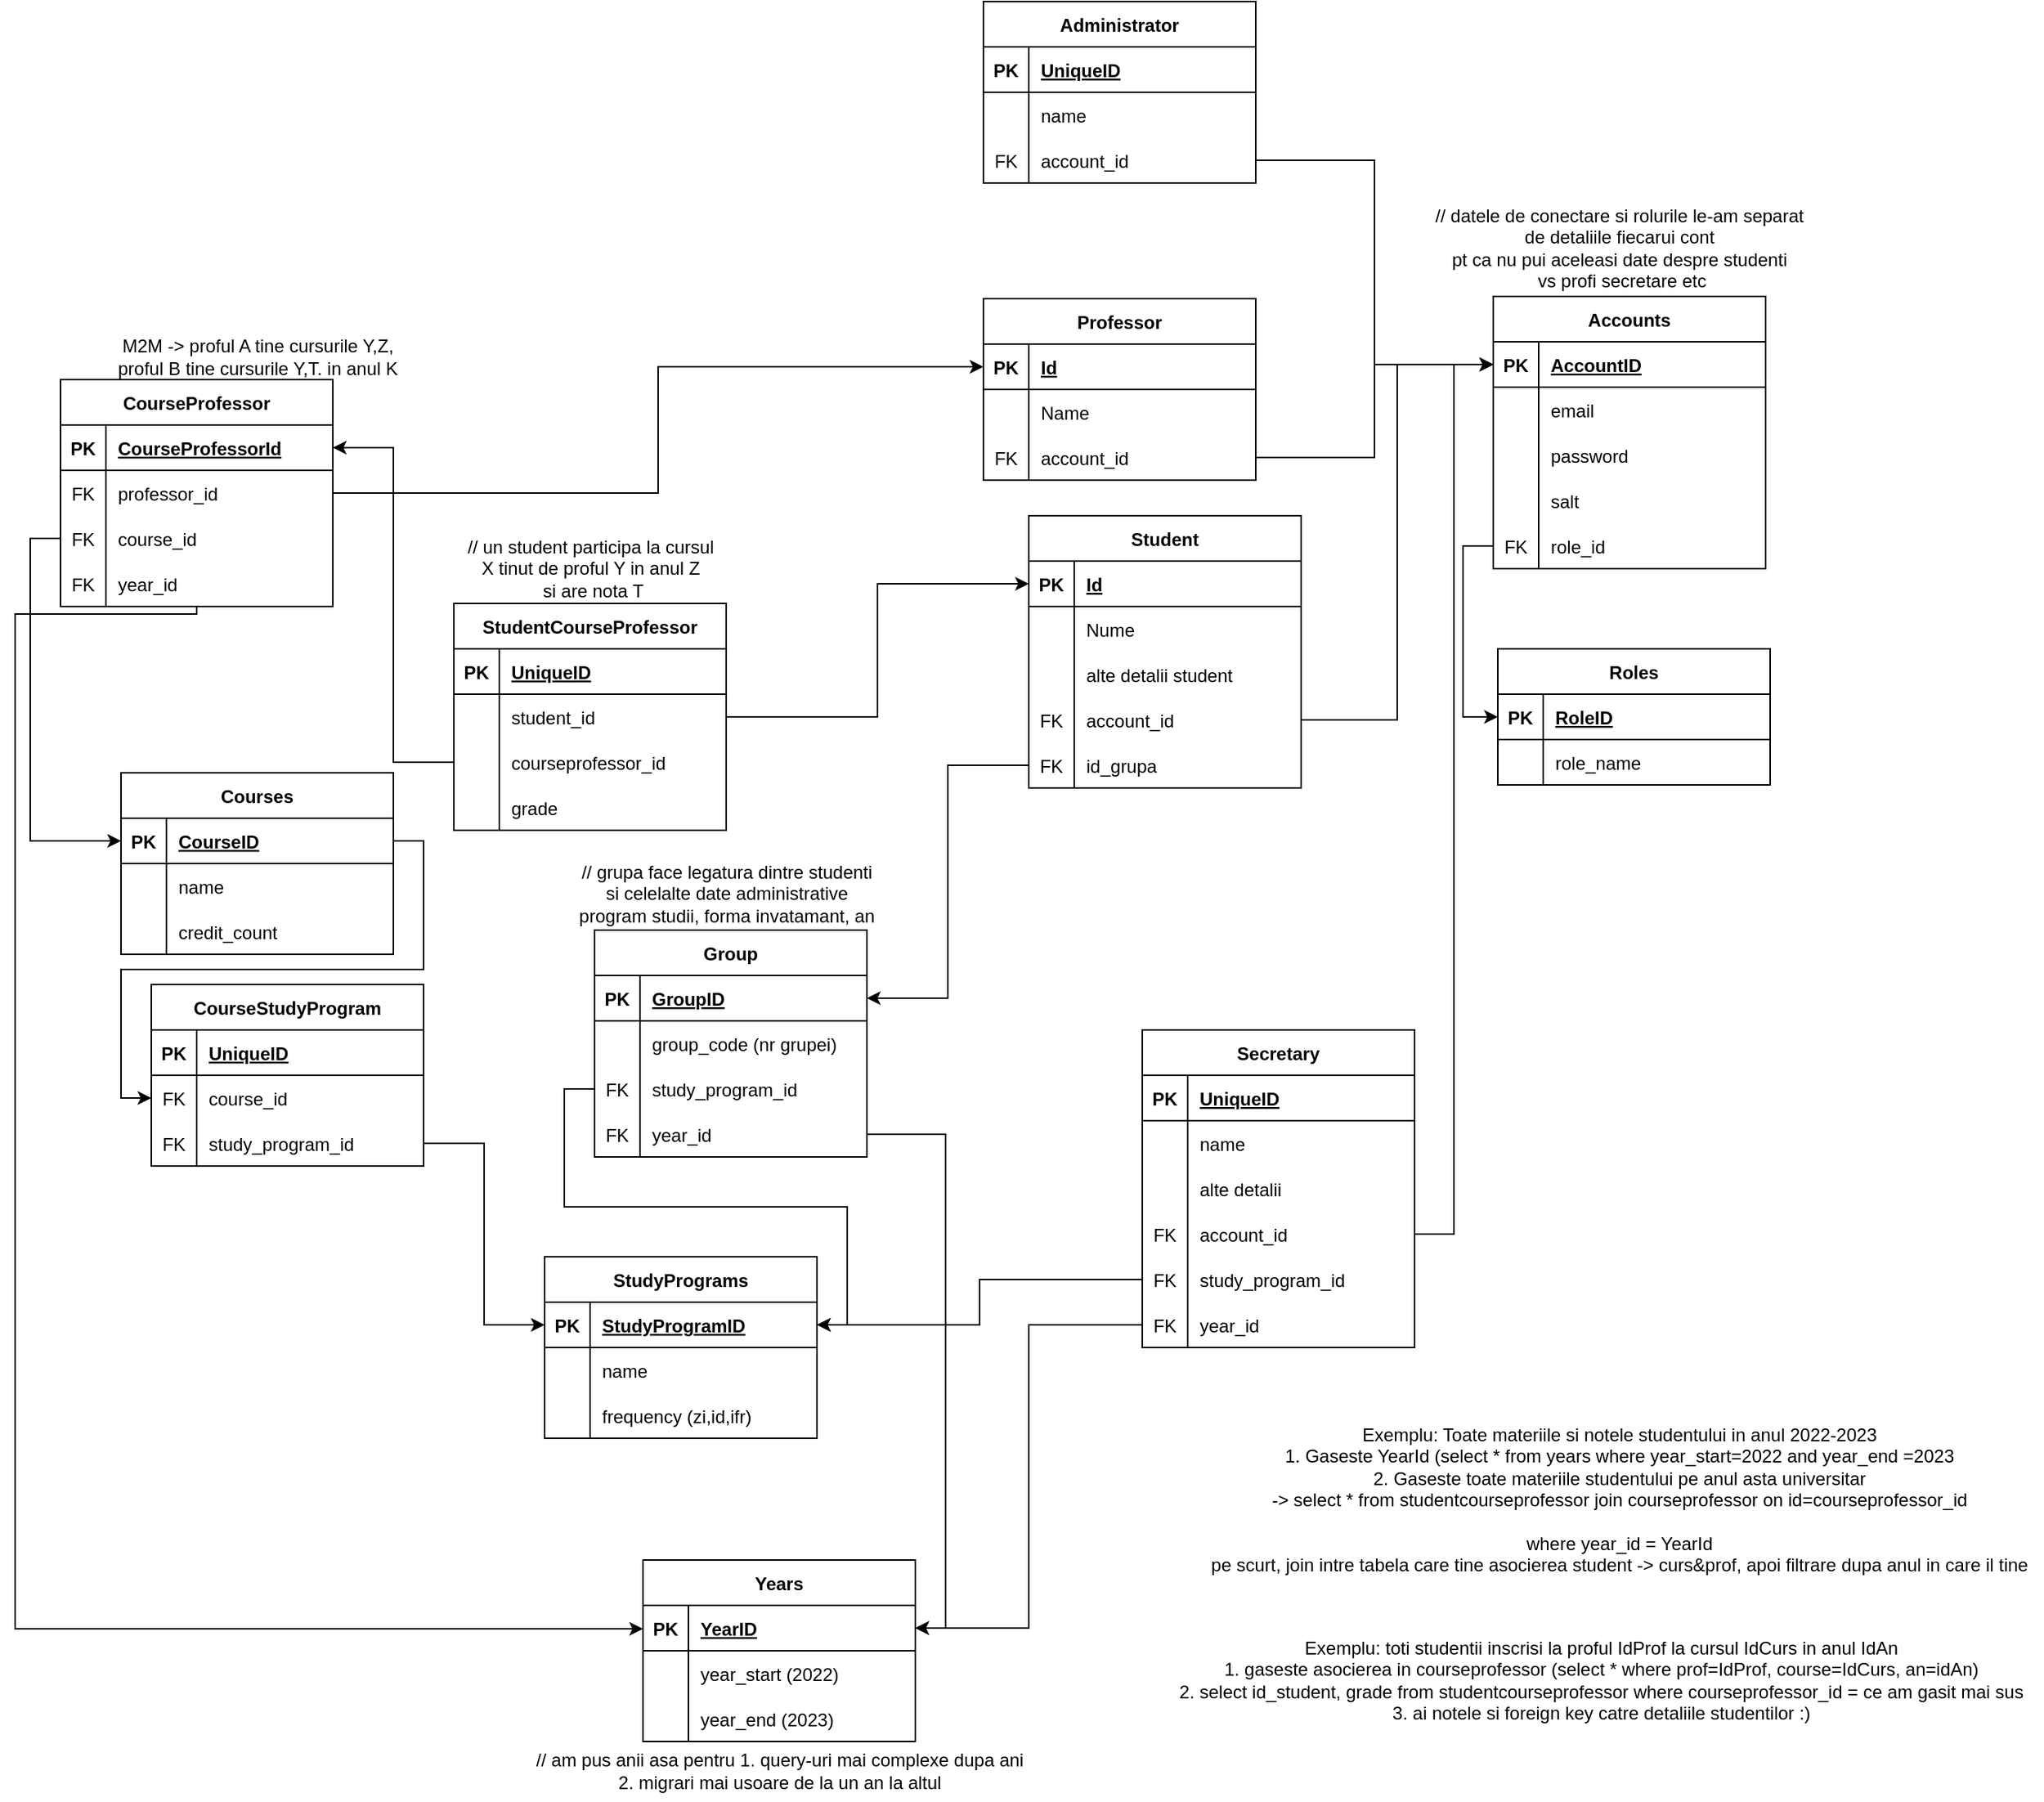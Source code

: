 <mxfile version="20.5.3" type="device"><diagram id="N_io0M3-A5SkkVLs_x8M" name="Page-1"><mxGraphModel dx="2420" dy="2162" grid="1" gridSize="10" guides="1" tooltips="1" connect="1" arrows="1" fold="1" page="1" pageScale="1" pageWidth="850" pageHeight="1100" math="0" shadow="0"><root><mxCell id="0"/><mxCell id="1" parent="0"/><mxCell id="JYLsfHXBPLn20beHpWnO-48" value="StudyPrograms" style="shape=table;startSize=30;container=1;collapsible=1;childLayout=tableLayout;fixedRows=1;rowLines=0;fontStyle=1;align=center;resizeLast=1;" vertex="1" parent="1"><mxGeometry x="-180" y="580" width="180" height="120" as="geometry"/></mxCell><mxCell id="JYLsfHXBPLn20beHpWnO-49" value="" style="shape=tableRow;horizontal=0;startSize=0;swimlaneHead=0;swimlaneBody=0;fillColor=none;collapsible=0;dropTarget=0;points=[[0,0.5],[1,0.5]];portConstraint=eastwest;top=0;left=0;right=0;bottom=1;" vertex="1" parent="JYLsfHXBPLn20beHpWnO-48"><mxGeometry y="30" width="180" height="30" as="geometry"/></mxCell><mxCell id="JYLsfHXBPLn20beHpWnO-50" value="PK" style="shape=partialRectangle;connectable=0;fillColor=none;top=0;left=0;bottom=0;right=0;fontStyle=1;overflow=hidden;" vertex="1" parent="JYLsfHXBPLn20beHpWnO-49"><mxGeometry width="30" height="30" as="geometry"><mxRectangle width="30" height="30" as="alternateBounds"/></mxGeometry></mxCell><mxCell id="JYLsfHXBPLn20beHpWnO-51" value="StudyProgramID" style="shape=partialRectangle;connectable=0;fillColor=none;top=0;left=0;bottom=0;right=0;align=left;spacingLeft=6;fontStyle=5;overflow=hidden;" vertex="1" parent="JYLsfHXBPLn20beHpWnO-49"><mxGeometry x="30" width="150" height="30" as="geometry"><mxRectangle width="150" height="30" as="alternateBounds"/></mxGeometry></mxCell><mxCell id="JYLsfHXBPLn20beHpWnO-52" value="" style="shape=tableRow;horizontal=0;startSize=0;swimlaneHead=0;swimlaneBody=0;fillColor=none;collapsible=0;dropTarget=0;points=[[0,0.5],[1,0.5]];portConstraint=eastwest;top=0;left=0;right=0;bottom=0;" vertex="1" parent="JYLsfHXBPLn20beHpWnO-48"><mxGeometry y="60" width="180" height="30" as="geometry"/></mxCell><mxCell id="JYLsfHXBPLn20beHpWnO-53" value="" style="shape=partialRectangle;connectable=0;fillColor=none;top=0;left=0;bottom=0;right=0;editable=1;overflow=hidden;" vertex="1" parent="JYLsfHXBPLn20beHpWnO-52"><mxGeometry width="30" height="30" as="geometry"><mxRectangle width="30" height="30" as="alternateBounds"/></mxGeometry></mxCell><mxCell id="JYLsfHXBPLn20beHpWnO-54" value="name" style="shape=partialRectangle;connectable=0;fillColor=none;top=0;left=0;bottom=0;right=0;align=left;spacingLeft=6;overflow=hidden;" vertex="1" parent="JYLsfHXBPLn20beHpWnO-52"><mxGeometry x="30" width="150" height="30" as="geometry"><mxRectangle width="150" height="30" as="alternateBounds"/></mxGeometry></mxCell><mxCell id="JYLsfHXBPLn20beHpWnO-100" value="" style="shape=tableRow;horizontal=0;startSize=0;swimlaneHead=0;swimlaneBody=0;fillColor=none;collapsible=0;dropTarget=0;points=[[0,0.5],[1,0.5]];portConstraint=eastwest;top=0;left=0;right=0;bottom=0;" vertex="1" parent="JYLsfHXBPLn20beHpWnO-48"><mxGeometry y="90" width="180" height="30" as="geometry"/></mxCell><mxCell id="JYLsfHXBPLn20beHpWnO-101" value="" style="shape=partialRectangle;connectable=0;fillColor=none;top=0;left=0;bottom=0;right=0;editable=1;overflow=hidden;" vertex="1" parent="JYLsfHXBPLn20beHpWnO-100"><mxGeometry width="30" height="30" as="geometry"><mxRectangle width="30" height="30" as="alternateBounds"/></mxGeometry></mxCell><mxCell id="JYLsfHXBPLn20beHpWnO-102" value="frequency (zi,id,ifr)" style="shape=partialRectangle;connectable=0;fillColor=none;top=0;left=0;bottom=0;right=0;align=left;spacingLeft=6;overflow=hidden;" vertex="1" parent="JYLsfHXBPLn20beHpWnO-100"><mxGeometry x="30" width="150" height="30" as="geometry"><mxRectangle width="150" height="30" as="alternateBounds"/></mxGeometry></mxCell><mxCell id="JYLsfHXBPLn20beHpWnO-103" style="edgeStyle=orthogonalEdgeStyle;rounded=0;orthogonalLoop=1;jettySize=auto;html=1;entryX=1;entryY=0.5;entryDx=0;entryDy=0;" edge="1" parent="1" source="JYLsfHXBPLn20beHpWnO-84" target="JYLsfHXBPLn20beHpWnO-88"><mxGeometry relative="1" as="geometry"/></mxCell><mxCell id="JYLsfHXBPLn20beHpWnO-104" style="edgeStyle=orthogonalEdgeStyle;rounded=0;orthogonalLoop=1;jettySize=auto;html=1;entryX=1;entryY=0.5;entryDx=0;entryDy=0;" edge="1" parent="1" source="JYLsfHXBPLn20beHpWnO-81" target="JYLsfHXBPLn20beHpWnO-49"><mxGeometry relative="1" as="geometry"/></mxCell><mxCell id="JYLsfHXBPLn20beHpWnO-109" style="edgeStyle=orthogonalEdgeStyle;rounded=0;orthogonalLoop=1;jettySize=auto;html=1;exitX=0;exitY=0.5;exitDx=0;exitDy=0;entryX=1;entryY=0.5;entryDx=0;entryDy=0;" edge="1" parent="1" source="JYLsfHXBPLn20beHpWnO-8" target="JYLsfHXBPLn20beHpWnO-75"><mxGeometry relative="1" as="geometry"/></mxCell><mxCell id="JYLsfHXBPLn20beHpWnO-114" value="Courses" style="shape=table;startSize=30;container=1;collapsible=1;childLayout=tableLayout;fixedRows=1;rowLines=0;fontStyle=1;align=center;resizeLast=1;" vertex="1" parent="1"><mxGeometry x="-460" y="260" width="180" height="120" as="geometry"/></mxCell><mxCell id="JYLsfHXBPLn20beHpWnO-115" value="" style="shape=tableRow;horizontal=0;startSize=0;swimlaneHead=0;swimlaneBody=0;fillColor=none;collapsible=0;dropTarget=0;points=[[0,0.5],[1,0.5]];portConstraint=eastwest;top=0;left=0;right=0;bottom=1;" vertex="1" parent="JYLsfHXBPLn20beHpWnO-114"><mxGeometry y="30" width="180" height="30" as="geometry"/></mxCell><mxCell id="JYLsfHXBPLn20beHpWnO-116" value="PK" style="shape=partialRectangle;connectable=0;fillColor=none;top=0;left=0;bottom=0;right=0;fontStyle=1;overflow=hidden;" vertex="1" parent="JYLsfHXBPLn20beHpWnO-115"><mxGeometry width="30" height="30" as="geometry"><mxRectangle width="30" height="30" as="alternateBounds"/></mxGeometry></mxCell><mxCell id="JYLsfHXBPLn20beHpWnO-117" value="CourseID" style="shape=partialRectangle;connectable=0;fillColor=none;top=0;left=0;bottom=0;right=0;align=left;spacingLeft=6;fontStyle=5;overflow=hidden;" vertex="1" parent="JYLsfHXBPLn20beHpWnO-115"><mxGeometry x="30" width="150" height="30" as="geometry"><mxRectangle width="150" height="30" as="alternateBounds"/></mxGeometry></mxCell><mxCell id="JYLsfHXBPLn20beHpWnO-118" value="" style="shape=tableRow;horizontal=0;startSize=0;swimlaneHead=0;swimlaneBody=0;fillColor=none;collapsible=0;dropTarget=0;points=[[0,0.5],[1,0.5]];portConstraint=eastwest;top=0;left=0;right=0;bottom=0;" vertex="1" parent="JYLsfHXBPLn20beHpWnO-114"><mxGeometry y="60" width="180" height="30" as="geometry"/></mxCell><mxCell id="JYLsfHXBPLn20beHpWnO-119" value="" style="shape=partialRectangle;connectable=0;fillColor=none;top=0;left=0;bottom=0;right=0;editable=1;overflow=hidden;" vertex="1" parent="JYLsfHXBPLn20beHpWnO-118"><mxGeometry width="30" height="30" as="geometry"><mxRectangle width="30" height="30" as="alternateBounds"/></mxGeometry></mxCell><mxCell id="JYLsfHXBPLn20beHpWnO-120" value="name" style="shape=partialRectangle;connectable=0;fillColor=none;top=0;left=0;bottom=0;right=0;align=left;spacingLeft=6;overflow=hidden;" vertex="1" parent="JYLsfHXBPLn20beHpWnO-118"><mxGeometry x="30" width="150" height="30" as="geometry"><mxRectangle width="150" height="30" as="alternateBounds"/></mxGeometry></mxCell><mxCell id="JYLsfHXBPLn20beHpWnO-276" value="" style="shape=tableRow;horizontal=0;startSize=0;swimlaneHead=0;swimlaneBody=0;fillColor=none;collapsible=0;dropTarget=0;points=[[0,0.5],[1,0.5]];portConstraint=eastwest;top=0;left=0;right=0;bottom=0;" vertex="1" parent="JYLsfHXBPLn20beHpWnO-114"><mxGeometry y="90" width="180" height="30" as="geometry"/></mxCell><mxCell id="JYLsfHXBPLn20beHpWnO-277" value="" style="shape=partialRectangle;connectable=0;fillColor=none;top=0;left=0;bottom=0;right=0;editable=1;overflow=hidden;" vertex="1" parent="JYLsfHXBPLn20beHpWnO-276"><mxGeometry width="30" height="30" as="geometry"><mxRectangle width="30" height="30" as="alternateBounds"/></mxGeometry></mxCell><mxCell id="JYLsfHXBPLn20beHpWnO-278" value="credit_count" style="shape=partialRectangle;connectable=0;fillColor=none;top=0;left=0;bottom=0;right=0;align=left;spacingLeft=6;overflow=hidden;" vertex="1" parent="JYLsfHXBPLn20beHpWnO-276"><mxGeometry x="30" width="150" height="30" as="geometry"><mxRectangle width="150" height="30" as="alternateBounds"/></mxGeometry></mxCell><mxCell id="JYLsfHXBPLn20beHpWnO-127" value="CourseStudyProgram" style="shape=table;startSize=30;container=1;collapsible=1;childLayout=tableLayout;fixedRows=1;rowLines=0;fontStyle=1;align=center;resizeLast=1;" vertex="1" parent="1"><mxGeometry x="-440" y="400" width="180" height="120" as="geometry"/></mxCell><mxCell id="JYLsfHXBPLn20beHpWnO-128" value="" style="shape=tableRow;horizontal=0;startSize=0;swimlaneHead=0;swimlaneBody=0;fillColor=none;collapsible=0;dropTarget=0;points=[[0,0.5],[1,0.5]];portConstraint=eastwest;top=0;left=0;right=0;bottom=1;" vertex="1" parent="JYLsfHXBPLn20beHpWnO-127"><mxGeometry y="30" width="180" height="30" as="geometry"/></mxCell><mxCell id="JYLsfHXBPLn20beHpWnO-129" value="PK" style="shape=partialRectangle;connectable=0;fillColor=none;top=0;left=0;bottom=0;right=0;fontStyle=1;overflow=hidden;" vertex="1" parent="JYLsfHXBPLn20beHpWnO-128"><mxGeometry width="30" height="30" as="geometry"><mxRectangle width="30" height="30" as="alternateBounds"/></mxGeometry></mxCell><mxCell id="JYLsfHXBPLn20beHpWnO-130" value="UniqueID" style="shape=partialRectangle;connectable=0;fillColor=none;top=0;left=0;bottom=0;right=0;align=left;spacingLeft=6;fontStyle=5;overflow=hidden;" vertex="1" parent="JYLsfHXBPLn20beHpWnO-128"><mxGeometry x="30" width="150" height="30" as="geometry"><mxRectangle width="150" height="30" as="alternateBounds"/></mxGeometry></mxCell><mxCell id="JYLsfHXBPLn20beHpWnO-131" value="" style="shape=tableRow;horizontal=0;startSize=0;swimlaneHead=0;swimlaneBody=0;fillColor=none;collapsible=0;dropTarget=0;points=[[0,0.5],[1,0.5]];portConstraint=eastwest;top=0;left=0;right=0;bottom=0;" vertex="1" parent="JYLsfHXBPLn20beHpWnO-127"><mxGeometry y="60" width="180" height="30" as="geometry"/></mxCell><mxCell id="JYLsfHXBPLn20beHpWnO-132" value="FK" style="shape=partialRectangle;connectable=0;fillColor=none;top=0;left=0;bottom=0;right=0;editable=1;overflow=hidden;" vertex="1" parent="JYLsfHXBPLn20beHpWnO-131"><mxGeometry width="30" height="30" as="geometry"><mxRectangle width="30" height="30" as="alternateBounds"/></mxGeometry></mxCell><mxCell id="JYLsfHXBPLn20beHpWnO-133" value="course_id" style="shape=partialRectangle;connectable=0;fillColor=none;top=0;left=0;bottom=0;right=0;align=left;spacingLeft=6;overflow=hidden;" vertex="1" parent="JYLsfHXBPLn20beHpWnO-131"><mxGeometry x="30" width="150" height="30" as="geometry"><mxRectangle width="150" height="30" as="alternateBounds"/></mxGeometry></mxCell><mxCell id="JYLsfHXBPLn20beHpWnO-134" value="" style="shape=tableRow;horizontal=0;startSize=0;swimlaneHead=0;swimlaneBody=0;fillColor=none;collapsible=0;dropTarget=0;points=[[0,0.5],[1,0.5]];portConstraint=eastwest;top=0;left=0;right=0;bottom=0;" vertex="1" parent="JYLsfHXBPLn20beHpWnO-127"><mxGeometry y="90" width="180" height="30" as="geometry"/></mxCell><mxCell id="JYLsfHXBPLn20beHpWnO-135" value="FK" style="shape=partialRectangle;connectable=0;fillColor=none;top=0;left=0;bottom=0;right=0;editable=1;overflow=hidden;" vertex="1" parent="JYLsfHXBPLn20beHpWnO-134"><mxGeometry width="30" height="30" as="geometry"><mxRectangle width="30" height="30" as="alternateBounds"/></mxGeometry></mxCell><mxCell id="JYLsfHXBPLn20beHpWnO-136" value="study_program_id" style="shape=partialRectangle;connectable=0;fillColor=none;top=0;left=0;bottom=0;right=0;align=left;spacingLeft=6;overflow=hidden;" vertex="1" parent="JYLsfHXBPLn20beHpWnO-134"><mxGeometry x="30" width="150" height="30" as="geometry"><mxRectangle width="150" height="30" as="alternateBounds"/></mxGeometry></mxCell><mxCell id="JYLsfHXBPLn20beHpWnO-141" style="edgeStyle=orthogonalEdgeStyle;rounded=0;orthogonalLoop=1;jettySize=auto;html=1;entryX=0;entryY=0.5;entryDx=0;entryDy=0;" edge="1" parent="1" source="JYLsfHXBPLn20beHpWnO-115" target="JYLsfHXBPLn20beHpWnO-131"><mxGeometry relative="1" as="geometry"/></mxCell><mxCell id="JYLsfHXBPLn20beHpWnO-142" value="Professor" style="shape=table;startSize=30;container=1;collapsible=1;childLayout=tableLayout;fixedRows=1;rowLines=0;fontStyle=1;align=center;resizeLast=1;" vertex="1" parent="1"><mxGeometry x="110" y="-53.5" width="180" height="120" as="geometry"/></mxCell><mxCell id="JYLsfHXBPLn20beHpWnO-143" value="" style="shape=tableRow;horizontal=0;startSize=0;swimlaneHead=0;swimlaneBody=0;fillColor=none;collapsible=0;dropTarget=0;points=[[0,0.5],[1,0.5]];portConstraint=eastwest;top=0;left=0;right=0;bottom=1;" vertex="1" parent="JYLsfHXBPLn20beHpWnO-142"><mxGeometry y="30" width="180" height="30" as="geometry"/></mxCell><mxCell id="JYLsfHXBPLn20beHpWnO-144" value="PK" style="shape=partialRectangle;connectable=0;fillColor=none;top=0;left=0;bottom=0;right=0;fontStyle=1;overflow=hidden;" vertex="1" parent="JYLsfHXBPLn20beHpWnO-143"><mxGeometry width="30" height="30" as="geometry"><mxRectangle width="30" height="30" as="alternateBounds"/></mxGeometry></mxCell><mxCell id="JYLsfHXBPLn20beHpWnO-145" value="Id" style="shape=partialRectangle;connectable=0;fillColor=none;top=0;left=0;bottom=0;right=0;align=left;spacingLeft=6;fontStyle=5;overflow=hidden;" vertex="1" parent="JYLsfHXBPLn20beHpWnO-143"><mxGeometry x="30" width="150" height="30" as="geometry"><mxRectangle width="150" height="30" as="alternateBounds"/></mxGeometry></mxCell><mxCell id="JYLsfHXBPLn20beHpWnO-146" value="" style="shape=tableRow;horizontal=0;startSize=0;swimlaneHead=0;swimlaneBody=0;fillColor=none;collapsible=0;dropTarget=0;points=[[0,0.5],[1,0.5]];portConstraint=eastwest;top=0;left=0;right=0;bottom=0;" vertex="1" parent="JYLsfHXBPLn20beHpWnO-142"><mxGeometry y="60" width="180" height="30" as="geometry"/></mxCell><mxCell id="JYLsfHXBPLn20beHpWnO-147" value="" style="shape=partialRectangle;connectable=0;fillColor=none;top=0;left=0;bottom=0;right=0;editable=1;overflow=hidden;" vertex="1" parent="JYLsfHXBPLn20beHpWnO-146"><mxGeometry width="30" height="30" as="geometry"><mxRectangle width="30" height="30" as="alternateBounds"/></mxGeometry></mxCell><mxCell id="JYLsfHXBPLn20beHpWnO-148" value="Name" style="shape=partialRectangle;connectable=0;fillColor=none;top=0;left=0;bottom=0;right=0;align=left;spacingLeft=6;overflow=hidden;" vertex="1" parent="JYLsfHXBPLn20beHpWnO-146"><mxGeometry x="30" width="150" height="30" as="geometry"><mxRectangle width="150" height="30" as="alternateBounds"/></mxGeometry></mxCell><mxCell id="JYLsfHXBPLn20beHpWnO-149" value="" style="shape=tableRow;horizontal=0;startSize=0;swimlaneHead=0;swimlaneBody=0;fillColor=none;collapsible=0;dropTarget=0;points=[[0,0.5],[1,0.5]];portConstraint=eastwest;top=0;left=0;right=0;bottom=0;" vertex="1" parent="JYLsfHXBPLn20beHpWnO-142"><mxGeometry y="90" width="180" height="30" as="geometry"/></mxCell><mxCell id="JYLsfHXBPLn20beHpWnO-150" value="FK" style="shape=partialRectangle;connectable=0;fillColor=none;top=0;left=0;bottom=0;right=0;editable=1;overflow=hidden;" vertex="1" parent="JYLsfHXBPLn20beHpWnO-149"><mxGeometry width="30" height="30" as="geometry"><mxRectangle width="30" height="30" as="alternateBounds"/></mxGeometry></mxCell><mxCell id="JYLsfHXBPLn20beHpWnO-151" value="account_id" style="shape=partialRectangle;connectable=0;fillColor=none;top=0;left=0;bottom=0;right=0;align=left;spacingLeft=6;overflow=hidden;" vertex="1" parent="JYLsfHXBPLn20beHpWnO-149"><mxGeometry x="30" width="150" height="30" as="geometry"><mxRectangle width="150" height="30" as="alternateBounds"/></mxGeometry></mxCell><mxCell id="JYLsfHXBPLn20beHpWnO-169" style="edgeStyle=orthogonalEdgeStyle;rounded=0;orthogonalLoop=1;jettySize=auto;html=1;exitX=1;exitY=0.5;exitDx=0;exitDy=0;entryX=0;entryY=0.5;entryDx=0;entryDy=0;" edge="1" parent="1" source="JYLsfHXBPLn20beHpWnO-160" target="JYLsfHXBPLn20beHpWnO-143"><mxGeometry relative="1" as="geometry"/></mxCell><mxCell id="JYLsfHXBPLn20beHpWnO-170" style="edgeStyle=orthogonalEdgeStyle;rounded=0;orthogonalLoop=1;jettySize=auto;html=1;exitX=0;exitY=0.5;exitDx=0;exitDy=0;" edge="1" parent="1" source="JYLsfHXBPLn20beHpWnO-163" target="JYLsfHXBPLn20beHpWnO-115"><mxGeometry relative="1" as="geometry"/></mxCell><mxCell id="JYLsfHXBPLn20beHpWnO-188" style="edgeStyle=orthogonalEdgeStyle;rounded=0;orthogonalLoop=1;jettySize=auto;html=1;exitX=1;exitY=0.5;exitDx=0;exitDy=0;entryX=0;entryY=0.5;entryDx=0;entryDy=0;" edge="1" parent="1" source="JYLsfHXBPLn20beHpWnO-179" target="JYLsfHXBPLn20beHpWnO-2"><mxGeometry relative="1" as="geometry"/></mxCell><mxCell id="JYLsfHXBPLn20beHpWnO-195" value="" style="group" vertex="1" connectable="0" parent="1"><mxGeometry x="330" y="-102" width="400" height="377" as="geometry"/></mxCell><mxCell id="JYLsfHXBPLn20beHpWnO-14" value="Accounts" style="shape=table;startSize=30;container=1;collapsible=1;childLayout=tableLayout;fixedRows=1;rowLines=0;fontStyle=1;align=center;resizeLast=1;movable=1;resizable=1;rotatable=1;deletable=1;editable=1;connectable=1;" vertex="1" parent="JYLsfHXBPLn20beHpWnO-195"><mxGeometry x="117" y="47" width="180" height="180" as="geometry"/></mxCell><mxCell id="JYLsfHXBPLn20beHpWnO-15" value="" style="shape=tableRow;horizontal=0;startSize=0;swimlaneHead=0;swimlaneBody=0;fillColor=none;collapsible=0;dropTarget=0;points=[[0,0.5],[1,0.5]];portConstraint=eastwest;top=0;left=0;right=0;bottom=1;" vertex="1" parent="JYLsfHXBPLn20beHpWnO-14"><mxGeometry y="30" width="180" height="30" as="geometry"/></mxCell><mxCell id="JYLsfHXBPLn20beHpWnO-16" value="PK" style="shape=partialRectangle;connectable=0;fillColor=none;top=0;left=0;bottom=0;right=0;fontStyle=1;overflow=hidden;" vertex="1" parent="JYLsfHXBPLn20beHpWnO-15"><mxGeometry width="30" height="30" as="geometry"><mxRectangle width="30" height="30" as="alternateBounds"/></mxGeometry></mxCell><mxCell id="JYLsfHXBPLn20beHpWnO-17" value="AccountID" style="shape=partialRectangle;connectable=0;fillColor=none;top=0;left=0;bottom=0;right=0;align=left;spacingLeft=6;fontStyle=5;overflow=hidden;" vertex="1" parent="JYLsfHXBPLn20beHpWnO-15"><mxGeometry x="30" width="150" height="30" as="geometry"><mxRectangle width="150" height="30" as="alternateBounds"/></mxGeometry></mxCell><mxCell id="JYLsfHXBPLn20beHpWnO-18" value="" style="shape=tableRow;horizontal=0;startSize=0;swimlaneHead=0;swimlaneBody=0;fillColor=none;collapsible=0;dropTarget=0;points=[[0,0.5],[1,0.5]];portConstraint=eastwest;top=0;left=0;right=0;bottom=0;" vertex="1" parent="JYLsfHXBPLn20beHpWnO-14"><mxGeometry y="60" width="180" height="30" as="geometry"/></mxCell><mxCell id="JYLsfHXBPLn20beHpWnO-19" value="" style="shape=partialRectangle;connectable=0;fillColor=none;top=0;left=0;bottom=0;right=0;editable=1;overflow=hidden;" vertex="1" parent="JYLsfHXBPLn20beHpWnO-18"><mxGeometry width="30" height="30" as="geometry"><mxRectangle width="30" height="30" as="alternateBounds"/></mxGeometry></mxCell><mxCell id="JYLsfHXBPLn20beHpWnO-20" value="email" style="shape=partialRectangle;connectable=0;fillColor=none;top=0;left=0;bottom=0;right=0;align=left;spacingLeft=6;overflow=hidden;" vertex="1" parent="JYLsfHXBPLn20beHpWnO-18"><mxGeometry x="30" width="150" height="30" as="geometry"><mxRectangle width="150" height="30" as="alternateBounds"/></mxGeometry></mxCell><mxCell id="JYLsfHXBPLn20beHpWnO-21" value="" style="shape=tableRow;horizontal=0;startSize=0;swimlaneHead=0;swimlaneBody=0;fillColor=none;collapsible=0;dropTarget=0;points=[[0,0.5],[1,0.5]];portConstraint=eastwest;top=0;left=0;right=0;bottom=0;" vertex="1" parent="JYLsfHXBPLn20beHpWnO-14"><mxGeometry y="90" width="180" height="30" as="geometry"/></mxCell><mxCell id="JYLsfHXBPLn20beHpWnO-22" value="" style="shape=partialRectangle;connectable=0;fillColor=none;top=0;left=0;bottom=0;right=0;editable=1;overflow=hidden;" vertex="1" parent="JYLsfHXBPLn20beHpWnO-21"><mxGeometry width="30" height="30" as="geometry"><mxRectangle width="30" height="30" as="alternateBounds"/></mxGeometry></mxCell><mxCell id="JYLsfHXBPLn20beHpWnO-23" value="password" style="shape=partialRectangle;connectable=0;fillColor=none;top=0;left=0;bottom=0;right=0;align=left;spacingLeft=6;overflow=hidden;" vertex="1" parent="JYLsfHXBPLn20beHpWnO-21"><mxGeometry x="30" width="150" height="30" as="geometry"><mxRectangle width="150" height="30" as="alternateBounds"/></mxGeometry></mxCell><mxCell id="JYLsfHXBPLn20beHpWnO-24" value="" style="shape=tableRow;horizontal=0;startSize=0;swimlaneHead=0;swimlaneBody=0;fillColor=none;collapsible=0;dropTarget=0;points=[[0,0.5],[1,0.5]];portConstraint=eastwest;top=0;left=0;right=0;bottom=0;" vertex="1" parent="JYLsfHXBPLn20beHpWnO-14"><mxGeometry y="120" width="180" height="30" as="geometry"/></mxCell><mxCell id="JYLsfHXBPLn20beHpWnO-25" value="" style="shape=partialRectangle;connectable=0;fillColor=none;top=0;left=0;bottom=0;right=0;editable=1;overflow=hidden;" vertex="1" parent="JYLsfHXBPLn20beHpWnO-24"><mxGeometry width="30" height="30" as="geometry"><mxRectangle width="30" height="30" as="alternateBounds"/></mxGeometry></mxCell><mxCell id="JYLsfHXBPLn20beHpWnO-26" value="salt" style="shape=partialRectangle;connectable=0;fillColor=none;top=0;left=0;bottom=0;right=0;align=left;spacingLeft=6;overflow=hidden;" vertex="1" parent="JYLsfHXBPLn20beHpWnO-24"><mxGeometry x="30" width="150" height="30" as="geometry"><mxRectangle width="150" height="30" as="alternateBounds"/></mxGeometry></mxCell><mxCell id="JYLsfHXBPLn20beHpWnO-44" value="" style="shape=tableRow;horizontal=0;startSize=0;swimlaneHead=0;swimlaneBody=0;fillColor=none;collapsible=0;dropTarget=0;points=[[0,0.5],[1,0.5]];portConstraint=eastwest;top=0;left=0;right=0;bottom=0;" vertex="1" parent="JYLsfHXBPLn20beHpWnO-14"><mxGeometry y="150" width="180" height="30" as="geometry"/></mxCell><mxCell id="JYLsfHXBPLn20beHpWnO-45" value="FK" style="shape=partialRectangle;connectable=0;fillColor=none;top=0;left=0;bottom=0;right=0;editable=1;overflow=hidden;" vertex="1" parent="JYLsfHXBPLn20beHpWnO-44"><mxGeometry width="30" height="30" as="geometry"><mxRectangle width="30" height="30" as="alternateBounds"/></mxGeometry></mxCell><mxCell id="JYLsfHXBPLn20beHpWnO-46" value="role_id" style="shape=partialRectangle;connectable=0;fillColor=none;top=0;left=0;bottom=0;right=0;align=left;spacingLeft=6;overflow=hidden;" vertex="1" parent="JYLsfHXBPLn20beHpWnO-44"><mxGeometry x="30" width="150" height="30" as="geometry"><mxRectangle width="150" height="30" as="alternateBounds"/></mxGeometry></mxCell><mxCell id="JYLsfHXBPLn20beHpWnO-31" value="Roles" style="shape=table;startSize=30;container=1;collapsible=1;childLayout=tableLayout;fixedRows=1;rowLines=0;fontStyle=1;align=center;resizeLast=1;" vertex="1" parent="JYLsfHXBPLn20beHpWnO-195"><mxGeometry x="120" y="280" width="180" height="90" as="geometry"/></mxCell><mxCell id="JYLsfHXBPLn20beHpWnO-32" value="" style="shape=tableRow;horizontal=0;startSize=0;swimlaneHead=0;swimlaneBody=0;fillColor=none;collapsible=0;dropTarget=0;points=[[0,0.5],[1,0.5]];portConstraint=eastwest;top=0;left=0;right=0;bottom=1;" vertex="1" parent="JYLsfHXBPLn20beHpWnO-31"><mxGeometry y="30" width="180" height="30" as="geometry"/></mxCell><mxCell id="JYLsfHXBPLn20beHpWnO-33" value="PK" style="shape=partialRectangle;connectable=0;fillColor=none;top=0;left=0;bottom=0;right=0;fontStyle=1;overflow=hidden;" vertex="1" parent="JYLsfHXBPLn20beHpWnO-32"><mxGeometry width="30" height="30" as="geometry"><mxRectangle width="30" height="30" as="alternateBounds"/></mxGeometry></mxCell><mxCell id="JYLsfHXBPLn20beHpWnO-34" value="RoleID" style="shape=partialRectangle;connectable=0;fillColor=none;top=0;left=0;bottom=0;right=0;align=left;spacingLeft=6;fontStyle=5;overflow=hidden;" vertex="1" parent="JYLsfHXBPLn20beHpWnO-32"><mxGeometry x="30" width="150" height="30" as="geometry"><mxRectangle width="150" height="30" as="alternateBounds"/></mxGeometry></mxCell><mxCell id="JYLsfHXBPLn20beHpWnO-35" value="" style="shape=tableRow;horizontal=0;startSize=0;swimlaneHead=0;swimlaneBody=0;fillColor=none;collapsible=0;dropTarget=0;points=[[0,0.5],[1,0.5]];portConstraint=eastwest;top=0;left=0;right=0;bottom=0;" vertex="1" parent="JYLsfHXBPLn20beHpWnO-31"><mxGeometry y="60" width="180" height="30" as="geometry"/></mxCell><mxCell id="JYLsfHXBPLn20beHpWnO-36" value="" style="shape=partialRectangle;connectable=0;fillColor=none;top=0;left=0;bottom=0;right=0;editable=1;overflow=hidden;" vertex="1" parent="JYLsfHXBPLn20beHpWnO-35"><mxGeometry width="30" height="30" as="geometry"><mxRectangle width="30" height="30" as="alternateBounds"/></mxGeometry></mxCell><mxCell id="JYLsfHXBPLn20beHpWnO-37" value="role_name" style="shape=partialRectangle;connectable=0;fillColor=none;top=0;left=0;bottom=0;right=0;align=left;spacingLeft=6;overflow=hidden;" vertex="1" parent="JYLsfHXBPLn20beHpWnO-35"><mxGeometry x="30" width="150" height="30" as="geometry"><mxRectangle width="150" height="30" as="alternateBounds"/></mxGeometry></mxCell><mxCell id="JYLsfHXBPLn20beHpWnO-47" style="edgeStyle=orthogonalEdgeStyle;rounded=0;orthogonalLoop=1;jettySize=auto;html=1;exitX=0;exitY=0.5;exitDx=0;exitDy=0;" edge="1" parent="JYLsfHXBPLn20beHpWnO-195" source="JYLsfHXBPLn20beHpWnO-44" target="JYLsfHXBPLn20beHpWnO-32"><mxGeometry relative="1" as="geometry"/></mxCell><mxCell id="JYLsfHXBPLn20beHpWnO-196" value="" style="group" vertex="1" connectable="0" parent="1"><mxGeometry x="-540" y="-30" width="340" height="150" as="geometry"/></mxCell><mxCell id="JYLsfHXBPLn20beHpWnO-156" value="CourseProfessor" style="shape=table;startSize=30;container=1;collapsible=1;childLayout=tableLayout;fixedRows=1;rowLines=0;fontStyle=1;align=center;resizeLast=1;movable=1;resizable=1;rotatable=1;deletable=1;editable=1;connectable=1;" vertex="1" parent="JYLsfHXBPLn20beHpWnO-196"><mxGeometry x="40" y="30" width="180" height="150" as="geometry"/></mxCell><mxCell id="JYLsfHXBPLn20beHpWnO-157" value="" style="shape=tableRow;horizontal=0;startSize=0;swimlaneHead=0;swimlaneBody=0;fillColor=none;collapsible=0;dropTarget=0;points=[[0,0.5],[1,0.5]];portConstraint=eastwest;top=0;left=0;right=0;bottom=1;" vertex="1" parent="JYLsfHXBPLn20beHpWnO-156"><mxGeometry y="30" width="180" height="30" as="geometry"/></mxCell><mxCell id="JYLsfHXBPLn20beHpWnO-158" value="PK" style="shape=partialRectangle;connectable=0;fillColor=none;top=0;left=0;bottom=0;right=0;fontStyle=1;overflow=hidden;" vertex="1" parent="JYLsfHXBPLn20beHpWnO-157"><mxGeometry width="30" height="30" as="geometry"><mxRectangle width="30" height="30" as="alternateBounds"/></mxGeometry></mxCell><mxCell id="JYLsfHXBPLn20beHpWnO-159" value="CourseProfessorId" style="shape=partialRectangle;connectable=0;fillColor=none;top=0;left=0;bottom=0;right=0;align=left;spacingLeft=6;fontStyle=5;overflow=hidden;" vertex="1" parent="JYLsfHXBPLn20beHpWnO-157"><mxGeometry x="30" width="150" height="30" as="geometry"><mxRectangle width="150" height="30" as="alternateBounds"/></mxGeometry></mxCell><mxCell id="JYLsfHXBPLn20beHpWnO-160" value="" style="shape=tableRow;horizontal=0;startSize=0;swimlaneHead=0;swimlaneBody=0;fillColor=none;collapsible=0;dropTarget=0;points=[[0,0.5],[1,0.5]];portConstraint=eastwest;top=0;left=0;right=0;bottom=0;" vertex="1" parent="JYLsfHXBPLn20beHpWnO-156"><mxGeometry y="60" width="180" height="30" as="geometry"/></mxCell><mxCell id="JYLsfHXBPLn20beHpWnO-161" value="FK" style="shape=partialRectangle;connectable=0;fillColor=none;top=0;left=0;bottom=0;right=0;editable=1;overflow=hidden;" vertex="1" parent="JYLsfHXBPLn20beHpWnO-160"><mxGeometry width="30" height="30" as="geometry"><mxRectangle width="30" height="30" as="alternateBounds"/></mxGeometry></mxCell><mxCell id="JYLsfHXBPLn20beHpWnO-162" value="professor_id" style="shape=partialRectangle;connectable=0;fillColor=none;top=0;left=0;bottom=0;right=0;align=left;spacingLeft=6;overflow=hidden;" vertex="1" parent="JYLsfHXBPLn20beHpWnO-160"><mxGeometry x="30" width="150" height="30" as="geometry"><mxRectangle width="150" height="30" as="alternateBounds"/></mxGeometry></mxCell><mxCell id="JYLsfHXBPLn20beHpWnO-163" value="" style="shape=tableRow;horizontal=0;startSize=0;swimlaneHead=0;swimlaneBody=0;fillColor=none;collapsible=0;dropTarget=0;points=[[0,0.5],[1,0.5]];portConstraint=eastwest;top=0;left=0;right=0;bottom=0;" vertex="1" parent="JYLsfHXBPLn20beHpWnO-156"><mxGeometry y="90" width="180" height="30" as="geometry"/></mxCell><mxCell id="JYLsfHXBPLn20beHpWnO-164" value="FK" style="shape=partialRectangle;connectable=0;fillColor=none;top=0;left=0;bottom=0;right=0;editable=1;overflow=hidden;" vertex="1" parent="JYLsfHXBPLn20beHpWnO-163"><mxGeometry width="30" height="30" as="geometry"><mxRectangle width="30" height="30" as="alternateBounds"/></mxGeometry></mxCell><mxCell id="JYLsfHXBPLn20beHpWnO-165" value="course_id" style="shape=partialRectangle;connectable=0;fillColor=none;top=0;left=0;bottom=0;right=0;align=left;spacingLeft=6;overflow=hidden;" vertex="1" parent="JYLsfHXBPLn20beHpWnO-163"><mxGeometry x="30" width="150" height="30" as="geometry"><mxRectangle width="150" height="30" as="alternateBounds"/></mxGeometry></mxCell><mxCell id="JYLsfHXBPLn20beHpWnO-212" value="" style="shape=tableRow;horizontal=0;startSize=0;swimlaneHead=0;swimlaneBody=0;fillColor=none;collapsible=0;dropTarget=0;points=[[0,0.5],[1,0.5]];portConstraint=eastwest;top=0;left=0;right=0;bottom=0;" vertex="1" parent="JYLsfHXBPLn20beHpWnO-156"><mxGeometry y="120" width="180" height="30" as="geometry"/></mxCell><mxCell id="JYLsfHXBPLn20beHpWnO-213" value="FK" style="shape=partialRectangle;connectable=0;fillColor=none;top=0;left=0;bottom=0;right=0;editable=1;overflow=hidden;" vertex="1" parent="JYLsfHXBPLn20beHpWnO-212"><mxGeometry width="30" height="30" as="geometry"><mxRectangle width="30" height="30" as="alternateBounds"/></mxGeometry></mxCell><mxCell id="JYLsfHXBPLn20beHpWnO-214" value="year_id" style="shape=partialRectangle;connectable=0;fillColor=none;top=0;left=0;bottom=0;right=0;align=left;spacingLeft=6;overflow=hidden;" vertex="1" parent="JYLsfHXBPLn20beHpWnO-212"><mxGeometry x="30" width="150" height="30" as="geometry"><mxRectangle width="150" height="30" as="alternateBounds"/></mxGeometry></mxCell><mxCell id="JYLsfHXBPLn20beHpWnO-191" value="&lt;div&gt;M2M -&amp;gt; proful A tine cursurile Y,Z, &lt;br&gt;&lt;/div&gt;&lt;div&gt;proful B tine cursurile Y,T. in anul K&lt;/div&gt;" style="text;html=1;align=center;verticalAlign=middle;resizable=1;points=[];autosize=1;strokeColor=none;fillColor=none;movable=1;rotatable=1;deletable=1;editable=1;connectable=1;" vertex="1" parent="JYLsfHXBPLn20beHpWnO-196"><mxGeometry x="65" y="-5" width="210" height="40" as="geometry"/></mxCell><mxCell id="JYLsfHXBPLn20beHpWnO-197" value="" style="group" vertex="1" connectable="0" parent="1"><mxGeometry x="-245" y="130" width="310" height="170" as="geometry"/></mxCell><mxCell id="JYLsfHXBPLn20beHpWnO-285" value="" style="group" vertex="1" connectable="0" parent="JYLsfHXBPLn20beHpWnO-197"><mxGeometry y="-15" width="190" height="183" as="geometry"/></mxCell><mxCell id="JYLsfHXBPLn20beHpWnO-175" value="StudentCourseProfessor" style="shape=table;startSize=30;container=1;collapsible=1;childLayout=tableLayout;fixedRows=1;rowLines=0;fontStyle=1;align=center;resizeLast=1;" vertex="1" parent="JYLsfHXBPLn20beHpWnO-285"><mxGeometry x="5" y="33" width="180" height="150" as="geometry"/></mxCell><mxCell id="JYLsfHXBPLn20beHpWnO-176" value="" style="shape=tableRow;horizontal=0;startSize=0;swimlaneHead=0;swimlaneBody=0;fillColor=none;collapsible=0;dropTarget=0;points=[[0,0.5],[1,0.5]];portConstraint=eastwest;top=0;left=0;right=0;bottom=1;" vertex="1" parent="JYLsfHXBPLn20beHpWnO-175"><mxGeometry y="30" width="180" height="30" as="geometry"/></mxCell><mxCell id="JYLsfHXBPLn20beHpWnO-177" value="PK" style="shape=partialRectangle;connectable=0;fillColor=none;top=0;left=0;bottom=0;right=0;fontStyle=1;overflow=hidden;" vertex="1" parent="JYLsfHXBPLn20beHpWnO-176"><mxGeometry width="30" height="30" as="geometry"><mxRectangle width="30" height="30" as="alternateBounds"/></mxGeometry></mxCell><mxCell id="JYLsfHXBPLn20beHpWnO-178" value="UniqueID" style="shape=partialRectangle;connectable=0;fillColor=none;top=0;left=0;bottom=0;right=0;align=left;spacingLeft=6;fontStyle=5;overflow=hidden;" vertex="1" parent="JYLsfHXBPLn20beHpWnO-176"><mxGeometry x="30" width="150" height="30" as="geometry"><mxRectangle width="150" height="30" as="alternateBounds"/></mxGeometry></mxCell><mxCell id="JYLsfHXBPLn20beHpWnO-179" value="" style="shape=tableRow;horizontal=0;startSize=0;swimlaneHead=0;swimlaneBody=0;fillColor=none;collapsible=0;dropTarget=0;points=[[0,0.5],[1,0.5]];portConstraint=eastwest;top=0;left=0;right=0;bottom=0;" vertex="1" parent="JYLsfHXBPLn20beHpWnO-175"><mxGeometry y="60" width="180" height="30" as="geometry"/></mxCell><mxCell id="JYLsfHXBPLn20beHpWnO-180" value="" style="shape=partialRectangle;connectable=0;fillColor=none;top=0;left=0;bottom=0;right=0;editable=1;overflow=hidden;" vertex="1" parent="JYLsfHXBPLn20beHpWnO-179"><mxGeometry width="30" height="30" as="geometry"><mxRectangle width="30" height="30" as="alternateBounds"/></mxGeometry></mxCell><mxCell id="JYLsfHXBPLn20beHpWnO-181" value="student_id" style="shape=partialRectangle;connectable=0;fillColor=none;top=0;left=0;bottom=0;right=0;align=left;spacingLeft=6;overflow=hidden;" vertex="1" parent="JYLsfHXBPLn20beHpWnO-179"><mxGeometry x="30" width="150" height="30" as="geometry"><mxRectangle width="150" height="30" as="alternateBounds"/></mxGeometry></mxCell><mxCell id="JYLsfHXBPLn20beHpWnO-182" value="" style="shape=tableRow;horizontal=0;startSize=0;swimlaneHead=0;swimlaneBody=0;fillColor=none;collapsible=0;dropTarget=0;points=[[0,0.5],[1,0.5]];portConstraint=eastwest;top=0;left=0;right=0;bottom=0;" vertex="1" parent="JYLsfHXBPLn20beHpWnO-175"><mxGeometry y="90" width="180" height="30" as="geometry"/></mxCell><mxCell id="JYLsfHXBPLn20beHpWnO-183" value="" style="shape=partialRectangle;connectable=0;fillColor=none;top=0;left=0;bottom=0;right=0;editable=1;overflow=hidden;" vertex="1" parent="JYLsfHXBPLn20beHpWnO-182"><mxGeometry width="30" height="30" as="geometry"><mxRectangle width="30" height="30" as="alternateBounds"/></mxGeometry></mxCell><mxCell id="JYLsfHXBPLn20beHpWnO-184" value="courseprofessor_id" style="shape=partialRectangle;connectable=0;fillColor=none;top=0;left=0;bottom=0;right=0;align=left;spacingLeft=6;overflow=hidden;" vertex="1" parent="JYLsfHXBPLn20beHpWnO-182"><mxGeometry x="30" width="150" height="30" as="geometry"><mxRectangle width="150" height="30" as="alternateBounds"/></mxGeometry></mxCell><mxCell id="JYLsfHXBPLn20beHpWnO-282" value="" style="shape=tableRow;horizontal=0;startSize=0;swimlaneHead=0;swimlaneBody=0;fillColor=none;collapsible=0;dropTarget=0;points=[[0,0.5],[1,0.5]];portConstraint=eastwest;top=0;left=0;right=0;bottom=0;" vertex="1" parent="JYLsfHXBPLn20beHpWnO-175"><mxGeometry y="120" width="180" height="30" as="geometry"/></mxCell><mxCell id="JYLsfHXBPLn20beHpWnO-283" value="" style="shape=partialRectangle;connectable=0;fillColor=none;top=0;left=0;bottom=0;right=0;editable=1;overflow=hidden;" vertex="1" parent="JYLsfHXBPLn20beHpWnO-282"><mxGeometry width="30" height="30" as="geometry"><mxRectangle width="30" height="30" as="alternateBounds"/></mxGeometry></mxCell><mxCell id="JYLsfHXBPLn20beHpWnO-284" value="grade" style="shape=partialRectangle;connectable=0;fillColor=none;top=0;left=0;bottom=0;right=0;align=left;spacingLeft=6;overflow=hidden;" vertex="1" parent="JYLsfHXBPLn20beHpWnO-282"><mxGeometry x="30" width="150" height="30" as="geometry"><mxRectangle width="150" height="30" as="alternateBounds"/></mxGeometry></mxCell><mxCell id="JYLsfHXBPLn20beHpWnO-190" value="&lt;div&gt;// un student participa la cursul &lt;br&gt;&lt;/div&gt;&lt;div&gt;X tinut de proful Y in anul Z&lt;/div&gt;&amp;nbsp;si are nota T" style="text;html=1;align=center;verticalAlign=middle;resizable=0;points=[];autosize=1;strokeColor=none;fillColor=none;" vertex="1" parent="JYLsfHXBPLn20beHpWnO-285"><mxGeometry y="-20" width="190" height="60" as="geometry"/></mxCell><mxCell id="JYLsfHXBPLn20beHpWnO-198" value="" style="group" vertex="1" connectable="0" parent="1"><mxGeometry x="-170" y="310" width="220" height="204" as="geometry"/></mxCell><mxCell id="JYLsfHXBPLn20beHpWnO-74" value="Group" style="shape=table;startSize=30;container=1;collapsible=1;childLayout=tableLayout;fixedRows=1;rowLines=0;fontStyle=1;align=center;resizeLast=1;" vertex="1" parent="JYLsfHXBPLn20beHpWnO-198"><mxGeometry x="23" y="54" width="180" height="150" as="geometry"/></mxCell><mxCell id="JYLsfHXBPLn20beHpWnO-75" value="" style="shape=tableRow;horizontal=0;startSize=0;swimlaneHead=0;swimlaneBody=0;fillColor=none;collapsible=0;dropTarget=0;points=[[0,0.5],[1,0.5]];portConstraint=eastwest;top=0;left=0;right=0;bottom=1;" vertex="1" parent="JYLsfHXBPLn20beHpWnO-74"><mxGeometry y="30" width="180" height="30" as="geometry"/></mxCell><mxCell id="JYLsfHXBPLn20beHpWnO-76" value="PK" style="shape=partialRectangle;connectable=0;fillColor=none;top=0;left=0;bottom=0;right=0;fontStyle=1;overflow=hidden;" vertex="1" parent="JYLsfHXBPLn20beHpWnO-75"><mxGeometry width="30" height="30" as="geometry"><mxRectangle width="30" height="30" as="alternateBounds"/></mxGeometry></mxCell><mxCell id="JYLsfHXBPLn20beHpWnO-77" value="GroupID" style="shape=partialRectangle;connectable=0;fillColor=none;top=0;left=0;bottom=0;right=0;align=left;spacingLeft=6;fontStyle=5;overflow=hidden;" vertex="1" parent="JYLsfHXBPLn20beHpWnO-75"><mxGeometry x="30" width="150" height="30" as="geometry"><mxRectangle width="150" height="30" as="alternateBounds"/></mxGeometry></mxCell><mxCell id="JYLsfHXBPLn20beHpWnO-78" value="" style="shape=tableRow;horizontal=0;startSize=0;swimlaneHead=0;swimlaneBody=0;fillColor=none;collapsible=0;dropTarget=0;points=[[0,0.5],[1,0.5]];portConstraint=eastwest;top=0;left=0;right=0;bottom=0;" vertex="1" parent="JYLsfHXBPLn20beHpWnO-74"><mxGeometry y="60" width="180" height="30" as="geometry"/></mxCell><mxCell id="JYLsfHXBPLn20beHpWnO-79" value="" style="shape=partialRectangle;connectable=0;fillColor=none;top=0;left=0;bottom=0;right=0;editable=1;overflow=hidden;" vertex="1" parent="JYLsfHXBPLn20beHpWnO-78"><mxGeometry width="30" height="30" as="geometry"><mxRectangle width="30" height="30" as="alternateBounds"/></mxGeometry></mxCell><mxCell id="JYLsfHXBPLn20beHpWnO-80" value="group_code (nr grupei)" style="shape=partialRectangle;connectable=0;fillColor=none;top=0;left=0;bottom=0;right=0;align=left;spacingLeft=6;overflow=hidden;" vertex="1" parent="JYLsfHXBPLn20beHpWnO-78"><mxGeometry x="30" width="150" height="30" as="geometry"><mxRectangle width="150" height="30" as="alternateBounds"/></mxGeometry></mxCell><mxCell id="JYLsfHXBPLn20beHpWnO-81" value="" style="shape=tableRow;horizontal=0;startSize=0;swimlaneHead=0;swimlaneBody=0;fillColor=none;collapsible=0;dropTarget=0;points=[[0,0.5],[1,0.5]];portConstraint=eastwest;top=0;left=0;right=0;bottom=0;" vertex="1" parent="JYLsfHXBPLn20beHpWnO-74"><mxGeometry y="90" width="180" height="30" as="geometry"/></mxCell><mxCell id="JYLsfHXBPLn20beHpWnO-82" value="FK" style="shape=partialRectangle;connectable=0;fillColor=none;top=0;left=0;bottom=0;right=0;editable=1;overflow=hidden;" vertex="1" parent="JYLsfHXBPLn20beHpWnO-81"><mxGeometry width="30" height="30" as="geometry"><mxRectangle width="30" height="30" as="alternateBounds"/></mxGeometry></mxCell><mxCell id="JYLsfHXBPLn20beHpWnO-83" value="study_program_id" style="shape=partialRectangle;connectable=0;fillColor=none;top=0;left=0;bottom=0;right=0;align=left;spacingLeft=6;overflow=hidden;" vertex="1" parent="JYLsfHXBPLn20beHpWnO-81"><mxGeometry x="30" width="150" height="30" as="geometry"><mxRectangle width="150" height="30" as="alternateBounds"/></mxGeometry></mxCell><mxCell id="JYLsfHXBPLn20beHpWnO-84" value="" style="shape=tableRow;horizontal=0;startSize=0;swimlaneHead=0;swimlaneBody=0;fillColor=none;collapsible=0;dropTarget=0;points=[[0,0.5],[1,0.5]];portConstraint=eastwest;top=0;left=0;right=0;bottom=0;" vertex="1" parent="JYLsfHXBPLn20beHpWnO-74"><mxGeometry y="120" width="180" height="30" as="geometry"/></mxCell><mxCell id="JYLsfHXBPLn20beHpWnO-85" value="FK" style="shape=partialRectangle;connectable=0;fillColor=none;top=0;left=0;bottom=0;right=0;editable=1;overflow=hidden;" vertex="1" parent="JYLsfHXBPLn20beHpWnO-84"><mxGeometry width="30" height="30" as="geometry"><mxRectangle width="30" height="30" as="alternateBounds"/></mxGeometry></mxCell><mxCell id="JYLsfHXBPLn20beHpWnO-86" value="year_id" style="shape=partialRectangle;connectable=0;fillColor=none;top=0;left=0;bottom=0;right=0;align=left;spacingLeft=6;overflow=hidden;" vertex="1" parent="JYLsfHXBPLn20beHpWnO-84"><mxGeometry x="30" width="150" height="30" as="geometry"><mxRectangle width="150" height="30" as="alternateBounds"/></mxGeometry></mxCell><mxCell id="JYLsfHXBPLn20beHpWnO-192" value="&lt;div&gt;// grupa face legatura dintre studenti &lt;br&gt;&lt;/div&gt;&lt;div&gt;si celelalte date administrative&lt;/div&gt;&lt;div&gt;program studii, forma invatamant, an &lt;br&gt;&lt;/div&gt;" style="text;html=1;align=center;verticalAlign=middle;resizable=0;points=[];autosize=1;strokeColor=none;fillColor=none;" vertex="1" parent="JYLsfHXBPLn20beHpWnO-198"><mxGeometry width="220" height="60" as="geometry"/></mxCell><mxCell id="JYLsfHXBPLn20beHpWnO-199" value="" style="group" vertex="1" connectable="0" parent="1"><mxGeometry x="-200" y="780.5" width="350" height="159" as="geometry"/></mxCell><mxCell id="JYLsfHXBPLn20beHpWnO-87" value="Years" style="shape=table;startSize=30;container=1;collapsible=1;childLayout=tableLayout;fixedRows=1;rowLines=0;fontStyle=1;align=center;resizeLast=1;" vertex="1" parent="JYLsfHXBPLn20beHpWnO-199"><mxGeometry x="85" width="180" height="120" as="geometry"/></mxCell><mxCell id="JYLsfHXBPLn20beHpWnO-88" value="" style="shape=tableRow;horizontal=0;startSize=0;swimlaneHead=0;swimlaneBody=0;fillColor=none;collapsible=0;dropTarget=0;points=[[0,0.5],[1,0.5]];portConstraint=eastwest;top=0;left=0;right=0;bottom=1;" vertex="1" parent="JYLsfHXBPLn20beHpWnO-87"><mxGeometry y="30" width="180" height="30" as="geometry"/></mxCell><mxCell id="JYLsfHXBPLn20beHpWnO-89" value="PK" style="shape=partialRectangle;connectable=0;fillColor=none;top=0;left=0;bottom=0;right=0;fontStyle=1;overflow=hidden;" vertex="1" parent="JYLsfHXBPLn20beHpWnO-88"><mxGeometry width="30" height="30" as="geometry"><mxRectangle width="30" height="30" as="alternateBounds"/></mxGeometry></mxCell><mxCell id="JYLsfHXBPLn20beHpWnO-90" value="YearID" style="shape=partialRectangle;connectable=0;fillColor=none;top=0;left=0;bottom=0;right=0;align=left;spacingLeft=6;fontStyle=5;overflow=hidden;" vertex="1" parent="JYLsfHXBPLn20beHpWnO-88"><mxGeometry x="30" width="150" height="30" as="geometry"><mxRectangle width="150" height="30" as="alternateBounds"/></mxGeometry></mxCell><mxCell id="JYLsfHXBPLn20beHpWnO-91" value="" style="shape=tableRow;horizontal=0;startSize=0;swimlaneHead=0;swimlaneBody=0;fillColor=none;collapsible=0;dropTarget=0;points=[[0,0.5],[1,0.5]];portConstraint=eastwest;top=0;left=0;right=0;bottom=0;" vertex="1" parent="JYLsfHXBPLn20beHpWnO-87"><mxGeometry y="60" width="180" height="30" as="geometry"/></mxCell><mxCell id="JYLsfHXBPLn20beHpWnO-92" value="" style="shape=partialRectangle;connectable=0;fillColor=none;top=0;left=0;bottom=0;right=0;editable=1;overflow=hidden;" vertex="1" parent="JYLsfHXBPLn20beHpWnO-91"><mxGeometry width="30" height="30" as="geometry"><mxRectangle width="30" height="30" as="alternateBounds"/></mxGeometry></mxCell><mxCell id="JYLsfHXBPLn20beHpWnO-93" value="year_start (2022)" style="shape=partialRectangle;connectable=0;fillColor=none;top=0;left=0;bottom=0;right=0;align=left;spacingLeft=6;overflow=hidden;" vertex="1" parent="JYLsfHXBPLn20beHpWnO-91"><mxGeometry x="30" width="150" height="30" as="geometry"><mxRectangle width="150" height="30" as="alternateBounds"/></mxGeometry></mxCell><mxCell id="JYLsfHXBPLn20beHpWnO-94" value="" style="shape=tableRow;horizontal=0;startSize=0;swimlaneHead=0;swimlaneBody=0;fillColor=none;collapsible=0;dropTarget=0;points=[[0,0.5],[1,0.5]];portConstraint=eastwest;top=0;left=0;right=0;bottom=0;" vertex="1" parent="JYLsfHXBPLn20beHpWnO-87"><mxGeometry y="90" width="180" height="30" as="geometry"/></mxCell><mxCell id="JYLsfHXBPLn20beHpWnO-95" value="" style="shape=partialRectangle;connectable=0;fillColor=none;top=0;left=0;bottom=0;right=0;editable=1;overflow=hidden;" vertex="1" parent="JYLsfHXBPLn20beHpWnO-94"><mxGeometry width="30" height="30" as="geometry"><mxRectangle width="30" height="30" as="alternateBounds"/></mxGeometry></mxCell><mxCell id="JYLsfHXBPLn20beHpWnO-96" value="year_end (2023)" style="shape=partialRectangle;connectable=0;fillColor=none;top=0;left=0;bottom=0;right=0;align=left;spacingLeft=6;overflow=hidden;" vertex="1" parent="JYLsfHXBPLn20beHpWnO-94"><mxGeometry x="30" width="150" height="30" as="geometry"><mxRectangle width="150" height="30" as="alternateBounds"/></mxGeometry></mxCell><mxCell id="JYLsfHXBPLn20beHpWnO-193" value="&lt;div&gt;// am pus anii asa pentru 1. query-uri mai complexe dupa ani&lt;/div&gt;&lt;div&gt;2. migrari mai usoare de la un an la altul&lt;br&gt;&lt;/div&gt;" style="text;html=1;align=center;verticalAlign=middle;resizable=0;points=[];autosize=1;strokeColor=none;fillColor=none;" vertex="1" parent="JYLsfHXBPLn20beHpWnO-199"><mxGeometry y="119" width="350" height="40" as="geometry"/></mxCell><mxCell id="JYLsfHXBPLn20beHpWnO-215" style="edgeStyle=orthogonalEdgeStyle;rounded=0;orthogonalLoop=1;jettySize=auto;html=1;" edge="1" parent="1" source="JYLsfHXBPLn20beHpWnO-212" target="JYLsfHXBPLn20beHpWnO-88"><mxGeometry relative="1" as="geometry"><Array as="points"><mxPoint x="-410" y="155"/><mxPoint x="-530" y="155"/><mxPoint x="-530" y="826"/></Array></mxGeometry></mxCell><mxCell id="JYLsfHXBPLn20beHpWnO-216" value="Secretary" style="shape=table;startSize=30;container=1;collapsible=1;childLayout=tableLayout;fixedRows=1;rowLines=0;fontStyle=1;align=center;resizeLast=1;" vertex="1" parent="1"><mxGeometry x="215" y="430" width="180" height="210" as="geometry"/></mxCell><mxCell id="JYLsfHXBPLn20beHpWnO-217" value="" style="shape=tableRow;horizontal=0;startSize=0;swimlaneHead=0;swimlaneBody=0;fillColor=none;collapsible=0;dropTarget=0;points=[[0,0.5],[1,0.5]];portConstraint=eastwest;top=0;left=0;right=0;bottom=1;" vertex="1" parent="JYLsfHXBPLn20beHpWnO-216"><mxGeometry y="30" width="180" height="30" as="geometry"/></mxCell><mxCell id="JYLsfHXBPLn20beHpWnO-218" value="PK" style="shape=partialRectangle;connectable=0;fillColor=none;top=0;left=0;bottom=0;right=0;fontStyle=1;overflow=hidden;" vertex="1" parent="JYLsfHXBPLn20beHpWnO-217"><mxGeometry width="30" height="30" as="geometry"><mxRectangle width="30" height="30" as="alternateBounds"/></mxGeometry></mxCell><mxCell id="JYLsfHXBPLn20beHpWnO-219" value="UniqueID" style="shape=partialRectangle;connectable=0;fillColor=none;top=0;left=0;bottom=0;right=0;align=left;spacingLeft=6;fontStyle=5;overflow=hidden;" vertex="1" parent="JYLsfHXBPLn20beHpWnO-217"><mxGeometry x="30" width="150" height="30" as="geometry"><mxRectangle width="150" height="30" as="alternateBounds"/></mxGeometry></mxCell><mxCell id="JYLsfHXBPLn20beHpWnO-220" value="" style="shape=tableRow;horizontal=0;startSize=0;swimlaneHead=0;swimlaneBody=0;fillColor=none;collapsible=0;dropTarget=0;points=[[0,0.5],[1,0.5]];portConstraint=eastwest;top=0;left=0;right=0;bottom=0;" vertex="1" parent="JYLsfHXBPLn20beHpWnO-216"><mxGeometry y="60" width="180" height="30" as="geometry"/></mxCell><mxCell id="JYLsfHXBPLn20beHpWnO-221" value="" style="shape=partialRectangle;connectable=0;fillColor=none;top=0;left=0;bottom=0;right=0;editable=1;overflow=hidden;" vertex="1" parent="JYLsfHXBPLn20beHpWnO-220"><mxGeometry width="30" height="30" as="geometry"><mxRectangle width="30" height="30" as="alternateBounds"/></mxGeometry></mxCell><mxCell id="JYLsfHXBPLn20beHpWnO-222" value="name    " style="shape=partialRectangle;connectable=0;fillColor=none;top=0;left=0;bottom=0;right=0;align=left;spacingLeft=6;overflow=hidden;" vertex="1" parent="JYLsfHXBPLn20beHpWnO-220"><mxGeometry x="30" width="150" height="30" as="geometry"><mxRectangle width="150" height="30" as="alternateBounds"/></mxGeometry></mxCell><mxCell id="JYLsfHXBPLn20beHpWnO-223" value="" style="shape=tableRow;horizontal=0;startSize=0;swimlaneHead=0;swimlaneBody=0;fillColor=none;collapsible=0;dropTarget=0;points=[[0,0.5],[1,0.5]];portConstraint=eastwest;top=0;left=0;right=0;bottom=0;" vertex="1" parent="JYLsfHXBPLn20beHpWnO-216"><mxGeometry y="90" width="180" height="30" as="geometry"/></mxCell><mxCell id="JYLsfHXBPLn20beHpWnO-224" value="" style="shape=partialRectangle;connectable=0;fillColor=none;top=0;left=0;bottom=0;right=0;editable=1;overflow=hidden;" vertex="1" parent="JYLsfHXBPLn20beHpWnO-223"><mxGeometry width="30" height="30" as="geometry"><mxRectangle width="30" height="30" as="alternateBounds"/></mxGeometry></mxCell><mxCell id="JYLsfHXBPLn20beHpWnO-225" value="alte detalii" style="shape=partialRectangle;connectable=0;fillColor=none;top=0;left=0;bottom=0;right=0;align=left;spacingLeft=6;overflow=hidden;" vertex="1" parent="JYLsfHXBPLn20beHpWnO-223"><mxGeometry x="30" width="150" height="30" as="geometry"><mxRectangle width="150" height="30" as="alternateBounds"/></mxGeometry></mxCell><mxCell id="JYLsfHXBPLn20beHpWnO-226" value="" style="shape=tableRow;horizontal=0;startSize=0;swimlaneHead=0;swimlaneBody=0;fillColor=none;collapsible=0;dropTarget=0;points=[[0,0.5],[1,0.5]];portConstraint=eastwest;top=0;left=0;right=0;bottom=0;" vertex="1" parent="JYLsfHXBPLn20beHpWnO-216"><mxGeometry y="120" width="180" height="30" as="geometry"/></mxCell><mxCell id="JYLsfHXBPLn20beHpWnO-227" value="FK" style="shape=partialRectangle;connectable=0;fillColor=none;top=0;left=0;bottom=0;right=0;editable=1;overflow=hidden;" vertex="1" parent="JYLsfHXBPLn20beHpWnO-226"><mxGeometry width="30" height="30" as="geometry"><mxRectangle width="30" height="30" as="alternateBounds"/></mxGeometry></mxCell><mxCell id="JYLsfHXBPLn20beHpWnO-228" value="account_id" style="shape=partialRectangle;connectable=0;fillColor=none;top=0;left=0;bottom=0;right=0;align=left;spacingLeft=6;overflow=hidden;" vertex="1" parent="JYLsfHXBPLn20beHpWnO-226"><mxGeometry x="30" width="150" height="30" as="geometry"><mxRectangle width="150" height="30" as="alternateBounds"/></mxGeometry></mxCell><mxCell id="JYLsfHXBPLn20beHpWnO-249" value="" style="shape=tableRow;horizontal=0;startSize=0;swimlaneHead=0;swimlaneBody=0;fillColor=none;collapsible=0;dropTarget=0;points=[[0,0.5],[1,0.5]];portConstraint=eastwest;top=0;left=0;right=0;bottom=0;" vertex="1" parent="JYLsfHXBPLn20beHpWnO-216"><mxGeometry y="150" width="180" height="30" as="geometry"/></mxCell><mxCell id="JYLsfHXBPLn20beHpWnO-250" value="FK" style="shape=partialRectangle;connectable=0;fillColor=none;top=0;left=0;bottom=0;right=0;editable=1;overflow=hidden;" vertex="1" parent="JYLsfHXBPLn20beHpWnO-249"><mxGeometry width="30" height="30" as="geometry"><mxRectangle width="30" height="30" as="alternateBounds"/></mxGeometry></mxCell><mxCell id="JYLsfHXBPLn20beHpWnO-251" value="study_program_id" style="shape=partialRectangle;connectable=0;fillColor=none;top=0;left=0;bottom=0;right=0;align=left;spacingLeft=6;overflow=hidden;" vertex="1" parent="JYLsfHXBPLn20beHpWnO-249"><mxGeometry x="30" width="150" height="30" as="geometry"><mxRectangle width="150" height="30" as="alternateBounds"/></mxGeometry></mxCell><mxCell id="JYLsfHXBPLn20beHpWnO-252" value="" style="shape=tableRow;horizontal=0;startSize=0;swimlaneHead=0;swimlaneBody=0;fillColor=none;collapsible=0;dropTarget=0;points=[[0,0.5],[1,0.5]];portConstraint=eastwest;top=0;left=0;right=0;bottom=0;" vertex="1" parent="JYLsfHXBPLn20beHpWnO-216"><mxGeometry y="180" width="180" height="30" as="geometry"/></mxCell><mxCell id="JYLsfHXBPLn20beHpWnO-253" value="FK" style="shape=partialRectangle;connectable=0;fillColor=none;top=0;left=0;bottom=0;right=0;editable=1;overflow=hidden;" vertex="1" parent="JYLsfHXBPLn20beHpWnO-252"><mxGeometry width="30" height="30" as="geometry"><mxRectangle width="30" height="30" as="alternateBounds"/></mxGeometry></mxCell><mxCell id="JYLsfHXBPLn20beHpWnO-254" value="year_id" style="shape=partialRectangle;connectable=0;fillColor=none;top=0;left=0;bottom=0;right=0;align=left;spacingLeft=6;overflow=hidden;" vertex="1" parent="JYLsfHXBPLn20beHpWnO-252"><mxGeometry x="30" width="150" height="30" as="geometry"><mxRectangle width="150" height="30" as="alternateBounds"/></mxGeometry></mxCell><mxCell id="JYLsfHXBPLn20beHpWnO-1" value="Student" style="shape=table;startSize=30;container=1;collapsible=1;childLayout=tableLayout;fixedRows=1;rowLines=0;fontStyle=1;align=center;resizeLast=1;" vertex="1" parent="1"><mxGeometry x="140" y="90" width="180" height="180" as="geometry"/></mxCell><mxCell id="JYLsfHXBPLn20beHpWnO-2" value="" style="shape=tableRow;horizontal=0;startSize=0;swimlaneHead=0;swimlaneBody=0;fillColor=none;collapsible=0;dropTarget=0;points=[[0,0.5],[1,0.5]];portConstraint=eastwest;top=0;left=0;right=0;bottom=1;" vertex="1" parent="JYLsfHXBPLn20beHpWnO-1"><mxGeometry y="30" width="180" height="30" as="geometry"/></mxCell><mxCell id="JYLsfHXBPLn20beHpWnO-3" value="PK" style="shape=partialRectangle;connectable=0;fillColor=none;top=0;left=0;bottom=0;right=0;fontStyle=1;overflow=hidden;" vertex="1" parent="JYLsfHXBPLn20beHpWnO-2"><mxGeometry width="30" height="30" as="geometry"><mxRectangle width="30" height="30" as="alternateBounds"/></mxGeometry></mxCell><mxCell id="JYLsfHXBPLn20beHpWnO-4" value="Id" style="shape=partialRectangle;connectable=0;fillColor=none;top=0;left=0;bottom=0;right=0;align=left;spacingLeft=6;fontStyle=5;overflow=hidden;" vertex="1" parent="JYLsfHXBPLn20beHpWnO-2"><mxGeometry x="30" width="150" height="30" as="geometry"><mxRectangle width="150" height="30" as="alternateBounds"/></mxGeometry></mxCell><mxCell id="JYLsfHXBPLn20beHpWnO-5" value="" style="shape=tableRow;horizontal=0;startSize=0;swimlaneHead=0;swimlaneBody=0;fillColor=none;collapsible=0;dropTarget=0;points=[[0,0.5],[1,0.5]];portConstraint=eastwest;top=0;left=0;right=0;bottom=0;" vertex="1" parent="JYLsfHXBPLn20beHpWnO-1"><mxGeometry y="60" width="180" height="30" as="geometry"/></mxCell><mxCell id="JYLsfHXBPLn20beHpWnO-6" value="" style="shape=partialRectangle;connectable=0;fillColor=none;top=0;left=0;bottom=0;right=0;editable=1;overflow=hidden;" vertex="1" parent="JYLsfHXBPLn20beHpWnO-5"><mxGeometry width="30" height="30" as="geometry"><mxRectangle width="30" height="30" as="alternateBounds"/></mxGeometry></mxCell><mxCell id="JYLsfHXBPLn20beHpWnO-7" value="Nume" style="shape=partialRectangle;connectable=0;fillColor=none;top=0;left=0;bottom=0;right=0;align=left;spacingLeft=6;overflow=hidden;" vertex="1" parent="JYLsfHXBPLn20beHpWnO-5"><mxGeometry x="30" width="150" height="30" as="geometry"><mxRectangle width="150" height="30" as="alternateBounds"/></mxGeometry></mxCell><mxCell id="JYLsfHXBPLn20beHpWnO-11" value="" style="shape=tableRow;horizontal=0;startSize=0;swimlaneHead=0;swimlaneBody=0;fillColor=none;collapsible=0;dropTarget=0;points=[[0,0.5],[1,0.5]];portConstraint=eastwest;top=0;left=0;right=0;bottom=0;" vertex="1" parent="JYLsfHXBPLn20beHpWnO-1"><mxGeometry y="90" width="180" height="30" as="geometry"/></mxCell><mxCell id="JYLsfHXBPLn20beHpWnO-12" value="" style="shape=partialRectangle;connectable=0;fillColor=none;top=0;left=0;bottom=0;right=0;editable=1;overflow=hidden;" vertex="1" parent="JYLsfHXBPLn20beHpWnO-11"><mxGeometry width="30" height="30" as="geometry"><mxRectangle width="30" height="30" as="alternateBounds"/></mxGeometry></mxCell><mxCell id="JYLsfHXBPLn20beHpWnO-13" value="alte detalii student" style="shape=partialRectangle;connectable=0;fillColor=none;top=0;left=0;bottom=0;right=0;align=left;spacingLeft=6;overflow=hidden;" vertex="1" parent="JYLsfHXBPLn20beHpWnO-11"><mxGeometry x="30" width="150" height="30" as="geometry"><mxRectangle width="150" height="30" as="alternateBounds"/></mxGeometry></mxCell><mxCell id="JYLsfHXBPLn20beHpWnO-105" value="" style="shape=tableRow;horizontal=0;startSize=0;swimlaneHead=0;swimlaneBody=0;fillColor=none;collapsible=0;dropTarget=0;points=[[0,0.5],[1,0.5]];portConstraint=eastwest;top=0;left=0;right=0;bottom=0;" vertex="1" parent="JYLsfHXBPLn20beHpWnO-1"><mxGeometry y="120" width="180" height="30" as="geometry"/></mxCell><mxCell id="JYLsfHXBPLn20beHpWnO-106" value="FK" style="shape=partialRectangle;connectable=0;fillColor=none;top=0;left=0;bottom=0;right=0;editable=1;overflow=hidden;" vertex="1" parent="JYLsfHXBPLn20beHpWnO-105"><mxGeometry width="30" height="30" as="geometry"><mxRectangle width="30" height="30" as="alternateBounds"/></mxGeometry></mxCell><mxCell id="JYLsfHXBPLn20beHpWnO-107" value="account_id" style="shape=partialRectangle;connectable=0;fillColor=none;top=0;left=0;bottom=0;right=0;align=left;spacingLeft=6;overflow=hidden;" vertex="1" parent="JYLsfHXBPLn20beHpWnO-105"><mxGeometry x="30" width="150" height="30" as="geometry"><mxRectangle width="150" height="30" as="alternateBounds"/></mxGeometry></mxCell><mxCell id="JYLsfHXBPLn20beHpWnO-8" value="" style="shape=tableRow;horizontal=0;startSize=0;swimlaneHead=0;swimlaneBody=0;fillColor=none;collapsible=0;dropTarget=0;points=[[0,0.5],[1,0.5]];portConstraint=eastwest;top=0;left=0;right=0;bottom=0;" vertex="1" parent="JYLsfHXBPLn20beHpWnO-1"><mxGeometry y="150" width="180" height="30" as="geometry"/></mxCell><mxCell id="JYLsfHXBPLn20beHpWnO-9" value="FK" style="shape=partialRectangle;connectable=0;fillColor=none;top=0;left=0;bottom=0;right=0;editable=1;overflow=hidden;" vertex="1" parent="JYLsfHXBPLn20beHpWnO-8"><mxGeometry width="30" height="30" as="geometry"><mxRectangle width="30" height="30" as="alternateBounds"/></mxGeometry></mxCell><mxCell id="JYLsfHXBPLn20beHpWnO-10" value="id_grupa" style="shape=partialRectangle;connectable=0;fillColor=none;top=0;left=0;bottom=0;right=0;align=left;spacingLeft=6;overflow=hidden;" vertex="1" parent="JYLsfHXBPLn20beHpWnO-8"><mxGeometry x="30" width="150" height="30" as="geometry"><mxRectangle width="150" height="30" as="alternateBounds"/></mxGeometry></mxCell><mxCell id="JYLsfHXBPLn20beHpWnO-232" style="edgeStyle=orthogonalEdgeStyle;rounded=0;orthogonalLoop=1;jettySize=auto;html=1;entryX=0;entryY=0.5;entryDx=0;entryDy=0;" edge="1" parent="1" source="JYLsfHXBPLn20beHpWnO-226" target="JYLsfHXBPLn20beHpWnO-15"><mxGeometry relative="1" as="geometry"/></mxCell><mxCell id="JYLsfHXBPLn20beHpWnO-194" value="&lt;div&gt;// datele de conectare si rolurile le-am separat &lt;br&gt;&lt;/div&gt;&lt;div&gt;de detaliile fiecarui cont&lt;/div&gt;&lt;div&gt;pt ca nu pui aceleasi date despre studenti&lt;/div&gt;&lt;div&gt;&amp;nbsp;vs profi secretare etc&lt;br&gt;&lt;/div&gt;" style="text;html=1;align=center;verticalAlign=middle;resizable=1;points=[];autosize=1;strokeColor=none;fillColor=none;movable=1;rotatable=1;deletable=1;editable=1;connectable=1;" vertex="1" parent="1"><mxGeometry x="395" y="-122" width="270" height="70" as="geometry"/></mxCell><mxCell id="JYLsfHXBPLn20beHpWnO-256" style="edgeStyle=orthogonalEdgeStyle;rounded=0;orthogonalLoop=1;jettySize=auto;html=1;exitX=0;exitY=0.5;exitDx=0;exitDy=0;entryX=1;entryY=0.5;entryDx=0;entryDy=0;" edge="1" parent="1" source="JYLsfHXBPLn20beHpWnO-249" target="JYLsfHXBPLn20beHpWnO-49"><mxGeometry relative="1" as="geometry"/></mxCell><mxCell id="JYLsfHXBPLn20beHpWnO-257" style="edgeStyle=orthogonalEdgeStyle;rounded=0;orthogonalLoop=1;jettySize=auto;html=1;exitX=0;exitY=0.5;exitDx=0;exitDy=0;entryX=1;entryY=0.5;entryDx=0;entryDy=0;" edge="1" parent="1" source="JYLsfHXBPLn20beHpWnO-252" target="JYLsfHXBPLn20beHpWnO-88"><mxGeometry relative="1" as="geometry"/></mxCell><mxCell id="JYLsfHXBPLn20beHpWnO-258" value="Administrator" style="shape=table;startSize=30;container=1;collapsible=1;childLayout=tableLayout;fixedRows=1;rowLines=0;fontStyle=1;align=center;resizeLast=1;" vertex="1" parent="1"><mxGeometry x="110" y="-250" width="180" height="120" as="geometry"/></mxCell><mxCell id="JYLsfHXBPLn20beHpWnO-259" value="" style="shape=tableRow;horizontal=0;startSize=0;swimlaneHead=0;swimlaneBody=0;fillColor=none;collapsible=0;dropTarget=0;points=[[0,0.5],[1,0.5]];portConstraint=eastwest;top=0;left=0;right=0;bottom=1;" vertex="1" parent="JYLsfHXBPLn20beHpWnO-258"><mxGeometry y="30" width="180" height="30" as="geometry"/></mxCell><mxCell id="JYLsfHXBPLn20beHpWnO-260" value="PK" style="shape=partialRectangle;connectable=0;fillColor=none;top=0;left=0;bottom=0;right=0;fontStyle=1;overflow=hidden;" vertex="1" parent="JYLsfHXBPLn20beHpWnO-259"><mxGeometry width="30" height="30" as="geometry"><mxRectangle width="30" height="30" as="alternateBounds"/></mxGeometry></mxCell><mxCell id="JYLsfHXBPLn20beHpWnO-261" value="UniqueID" style="shape=partialRectangle;connectable=0;fillColor=none;top=0;left=0;bottom=0;right=0;align=left;spacingLeft=6;fontStyle=5;overflow=hidden;" vertex="1" parent="JYLsfHXBPLn20beHpWnO-259"><mxGeometry x="30" width="150" height="30" as="geometry"><mxRectangle width="150" height="30" as="alternateBounds"/></mxGeometry></mxCell><mxCell id="JYLsfHXBPLn20beHpWnO-262" value="" style="shape=tableRow;horizontal=0;startSize=0;swimlaneHead=0;swimlaneBody=0;fillColor=none;collapsible=0;dropTarget=0;points=[[0,0.5],[1,0.5]];portConstraint=eastwest;top=0;left=0;right=0;bottom=0;" vertex="1" parent="JYLsfHXBPLn20beHpWnO-258"><mxGeometry y="60" width="180" height="30" as="geometry"/></mxCell><mxCell id="JYLsfHXBPLn20beHpWnO-263" value="" style="shape=partialRectangle;connectable=0;fillColor=none;top=0;left=0;bottom=0;right=0;editable=1;overflow=hidden;" vertex="1" parent="JYLsfHXBPLn20beHpWnO-262"><mxGeometry width="30" height="30" as="geometry"><mxRectangle width="30" height="30" as="alternateBounds"/></mxGeometry></mxCell><mxCell id="JYLsfHXBPLn20beHpWnO-264" value="name" style="shape=partialRectangle;connectable=0;fillColor=none;top=0;left=0;bottom=0;right=0;align=left;spacingLeft=6;overflow=hidden;" vertex="1" parent="JYLsfHXBPLn20beHpWnO-262"><mxGeometry x="30" width="150" height="30" as="geometry"><mxRectangle width="150" height="30" as="alternateBounds"/></mxGeometry></mxCell><mxCell id="JYLsfHXBPLn20beHpWnO-268" value="" style="shape=tableRow;horizontal=0;startSize=0;swimlaneHead=0;swimlaneBody=0;fillColor=none;collapsible=0;dropTarget=0;points=[[0,0.5],[1,0.5]];portConstraint=eastwest;top=0;left=0;right=0;bottom=0;" vertex="1" parent="JYLsfHXBPLn20beHpWnO-258"><mxGeometry y="90" width="180" height="30" as="geometry"/></mxCell><mxCell id="JYLsfHXBPLn20beHpWnO-269" value="FK" style="shape=partialRectangle;connectable=0;fillColor=none;top=0;left=0;bottom=0;right=0;editable=1;overflow=hidden;" vertex="1" parent="JYLsfHXBPLn20beHpWnO-268"><mxGeometry width="30" height="30" as="geometry"><mxRectangle width="30" height="30" as="alternateBounds"/></mxGeometry></mxCell><mxCell id="JYLsfHXBPLn20beHpWnO-270" value="account_id" style="shape=partialRectangle;connectable=0;fillColor=none;top=0;left=0;bottom=0;right=0;align=left;spacingLeft=6;overflow=hidden;" vertex="1" parent="JYLsfHXBPLn20beHpWnO-268"><mxGeometry x="30" width="150" height="30" as="geometry"><mxRectangle width="150" height="30" as="alternateBounds"/></mxGeometry></mxCell><mxCell id="JYLsfHXBPLn20beHpWnO-271" style="edgeStyle=orthogonalEdgeStyle;rounded=0;orthogonalLoop=1;jettySize=auto;html=1;exitX=1;exitY=0.5;exitDx=0;exitDy=0;entryX=0;entryY=0.5;entryDx=0;entryDy=0;" edge="1" parent="1" source="JYLsfHXBPLn20beHpWnO-268" target="JYLsfHXBPLn20beHpWnO-15"><mxGeometry relative="1" as="geometry"/></mxCell><mxCell id="JYLsfHXBPLn20beHpWnO-272" style="edgeStyle=orthogonalEdgeStyle;rounded=0;orthogonalLoop=1;jettySize=auto;html=1;entryX=0;entryY=0.5;entryDx=0;entryDy=0;" edge="1" parent="1" source="JYLsfHXBPLn20beHpWnO-134" target="JYLsfHXBPLn20beHpWnO-49"><mxGeometry relative="1" as="geometry"/></mxCell><mxCell id="JYLsfHXBPLn20beHpWnO-273" style="edgeStyle=orthogonalEdgeStyle;rounded=0;orthogonalLoop=1;jettySize=auto;html=1;exitX=0;exitY=0.5;exitDx=0;exitDy=0;entryX=1;entryY=0.5;entryDx=0;entryDy=0;" edge="1" parent="1" source="JYLsfHXBPLn20beHpWnO-182" target="JYLsfHXBPLn20beHpWnO-157"><mxGeometry relative="1" as="geometry"/></mxCell><mxCell id="JYLsfHXBPLn20beHpWnO-274" style="edgeStyle=orthogonalEdgeStyle;rounded=0;orthogonalLoop=1;jettySize=auto;html=1;exitX=1;exitY=0.5;exitDx=0;exitDy=0;" edge="1" parent="1" source="JYLsfHXBPLn20beHpWnO-105" target="JYLsfHXBPLn20beHpWnO-15"><mxGeometry relative="1" as="geometry"/></mxCell><mxCell id="JYLsfHXBPLn20beHpWnO-275" style="edgeStyle=orthogonalEdgeStyle;rounded=0;orthogonalLoop=1;jettySize=auto;html=1;exitX=1;exitY=0.5;exitDx=0;exitDy=0;" edge="1" parent="1" source="JYLsfHXBPLn20beHpWnO-149" target="JYLsfHXBPLn20beHpWnO-15"><mxGeometry relative="1" as="geometry"/></mxCell><mxCell id="JYLsfHXBPLn20beHpWnO-286" value="&lt;div&gt;Exemplu: Toate materiile si notele studentului in anul 2022-2023&lt;/div&gt;&lt;div&gt;1. Gaseste YearId (select * from years where year_start=2022 and year_end =2023&lt;/div&gt;&lt;div&gt;2. Gaseste toate materiile studentului pe anul asta universitar&lt;/div&gt;&lt;div&gt;-&amp;gt; select * from studentcourseprofessor join courseprofessor on id=courseprofessor_id&lt;br&gt;&lt;/div&gt;&lt;div&gt;&lt;br&gt;&lt;/div&gt;&lt;div&gt;where year_id = YearId&lt;/div&gt;&lt;div&gt;pe scurt, join intre tabela care tine asocierea student -&amp;gt; curs&amp;amp;prof, apoi filtrare dupa anul in care il tine&lt;br&gt;&lt;/div&gt;&lt;div&gt;&lt;br&gt;&lt;/div&gt;" style="text;html=1;align=center;verticalAlign=middle;resizable=0;points=[];autosize=1;strokeColor=none;fillColor=none;" vertex="1" parent="1"><mxGeometry x="250" y="683" width="560" height="130" as="geometry"/></mxCell><mxCell id="JYLsfHXBPLn20beHpWnO-287" value="&lt;div&gt;Exemplu: toti studentii inscrisi la proful IdProf la cursul IdCurs in anul IdAn&lt;/div&gt;&lt;div&gt;1. gaseste asocierea in courseprofessor (select * where prof=IdProf, course=IdCurs, an=idAn)&lt;/div&gt;&lt;div&gt;2. select id_student, grade from studentcourseprofessor where courseprofessor_id = ce am gasit mai sus&lt;/div&gt;&lt;div&gt;3. ai notele si foreign key catre detaliile studentilor :)&lt;br&gt;&lt;/div&gt;" style="text;html=1;align=center;verticalAlign=middle;resizable=0;points=[];autosize=1;strokeColor=none;fillColor=none;" vertex="1" parent="1"><mxGeometry x="228" y="825" width="580" height="70" as="geometry"/></mxCell></root></mxGraphModel></diagram></mxfile>